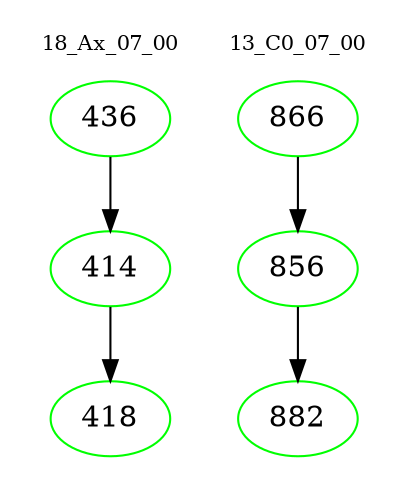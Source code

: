 digraph{
subgraph cluster_0 {
color = white
label = "18_Ax_07_00";
fontsize=10;
T0_436 [label="436", color="green"]
T0_436 -> T0_414 [color="black"]
T0_414 [label="414", color="green"]
T0_414 -> T0_418 [color="black"]
T0_418 [label="418", color="green"]
}
subgraph cluster_1 {
color = white
label = "13_C0_07_00";
fontsize=10;
T1_866 [label="866", color="green"]
T1_866 -> T1_856 [color="black"]
T1_856 [label="856", color="green"]
T1_856 -> T1_882 [color="black"]
T1_882 [label="882", color="green"]
}
}
